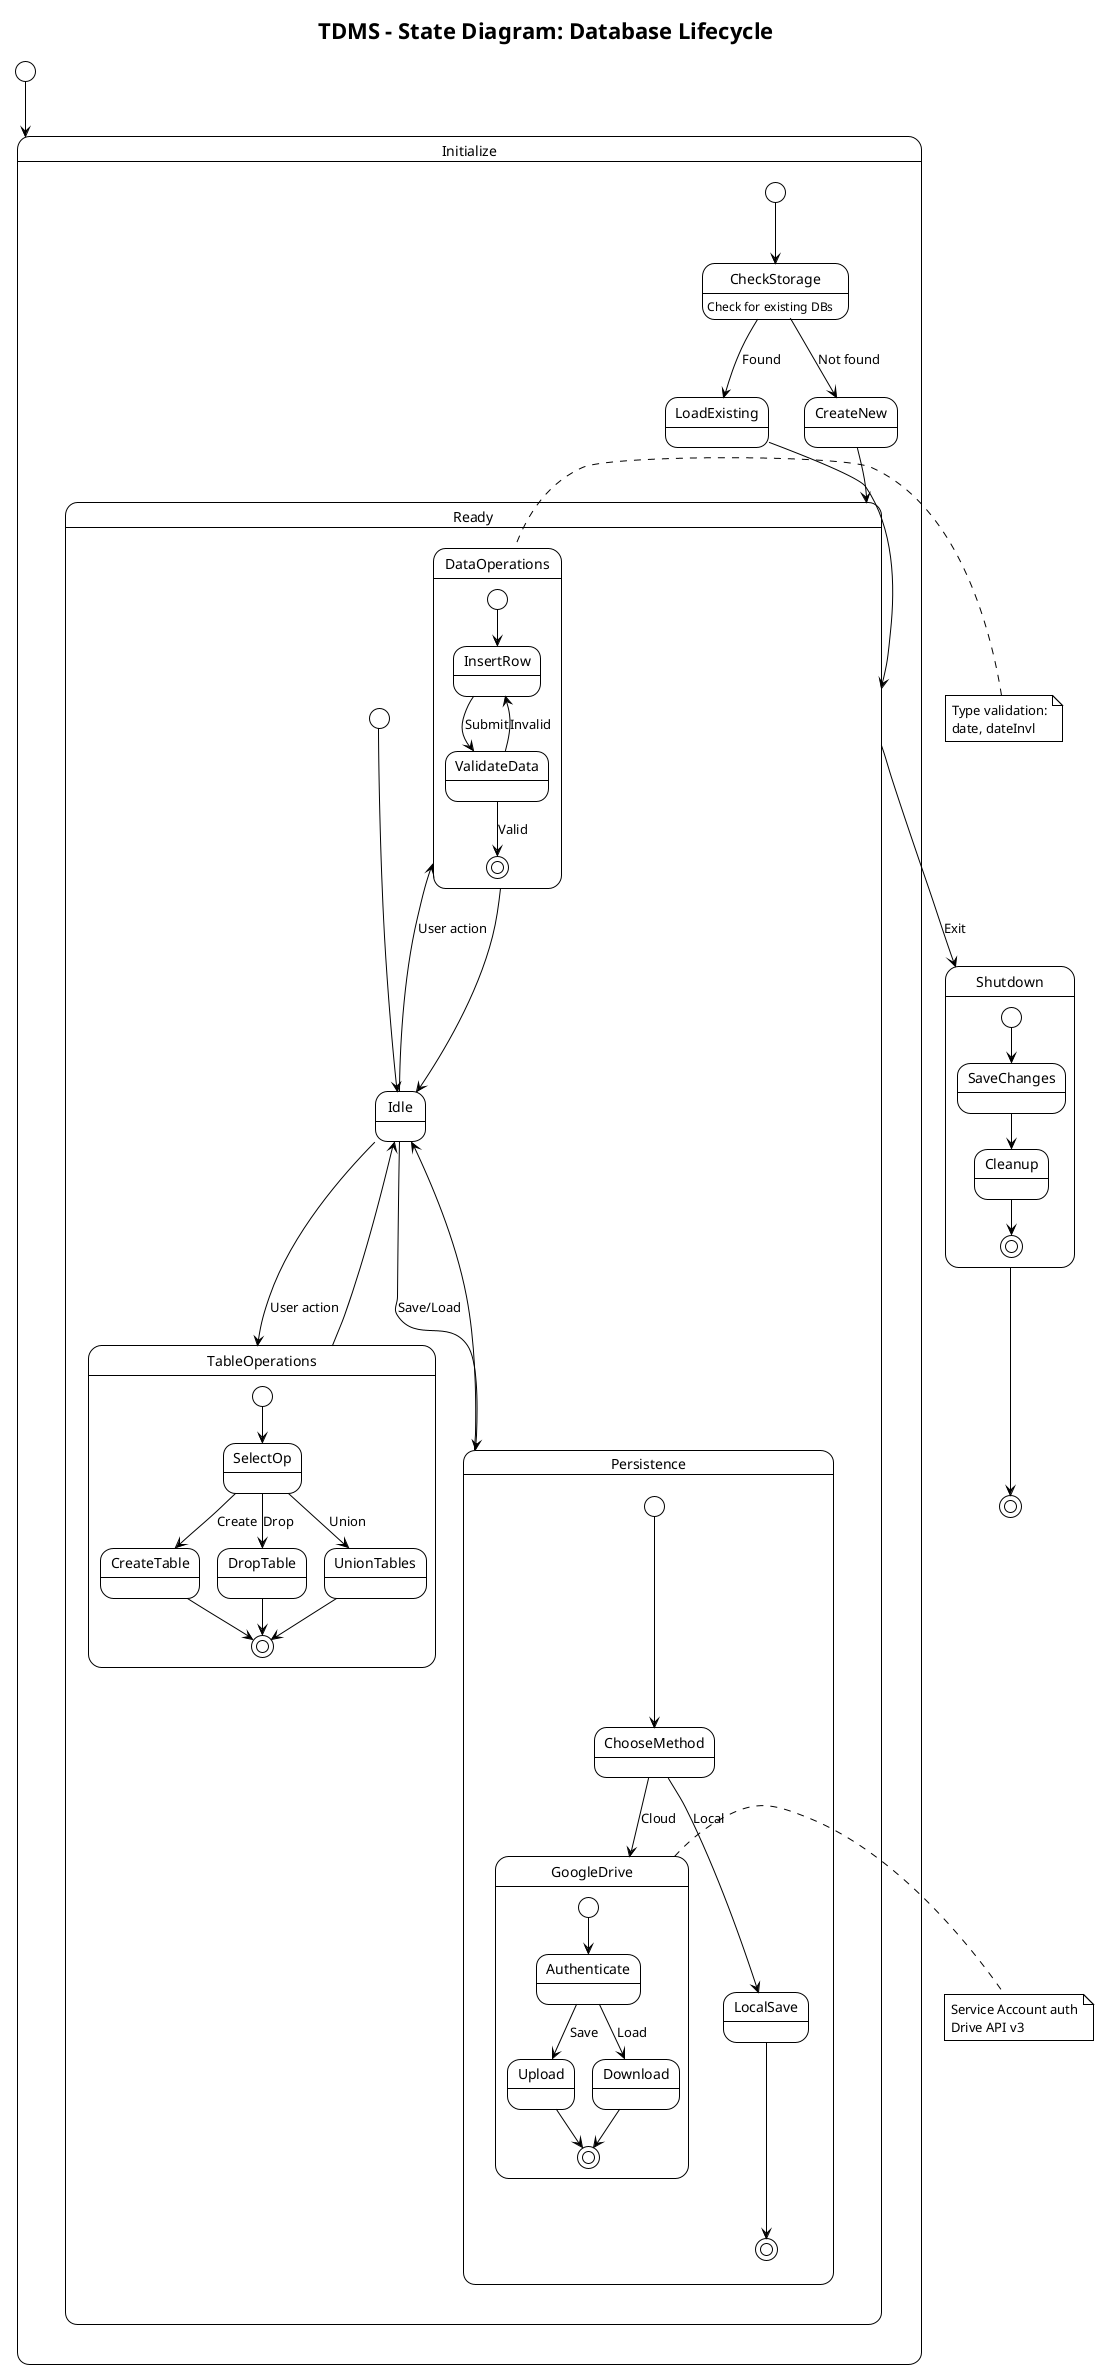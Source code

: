 @startuml state
!theme plain
title TDMS - State Diagram: Database Lifecycle

[*] --> Initialize

state Initialize {
  [*] --> CheckStorage
  CheckStorage : Check for existing DBs
  CheckStorage --> LoadExisting : Found
  CheckStorage --> CreateNew : Not found
  LoadExisting --> Ready
  CreateNew --> Ready
}

state Ready {
  [*] --> Idle
  
  Idle --> TableOperations : User action
  Idle --> DataOperations : User action
  Idle --> Persistence : Save/Load
  
  state TableOperations {
    [*] --> SelectOp
    SelectOp --> CreateTable : Create
    SelectOp --> DropTable : Drop
    SelectOp --> UnionTables : Union
    CreateTable --> [*]
    DropTable --> [*]
    UnionTables --> [*]
  }
  
  state DataOperations {
    [*] --> InsertRow
    InsertRow --> ValidateData : Submit
    ValidateData --> InsertRow : Invalid
    ValidateData --> [*] : Valid
  }
  
  state Persistence {
    [*] --> ChooseMethod
    ChooseMethod --> LocalSave : Local
    ChooseMethod --> GoogleDrive : Cloud
    
    state GoogleDrive {
      [*] --> Authenticate
      Authenticate --> Upload : Save
      Authenticate --> Download : Load
      Upload --> [*]
      Download --> [*]
    }
    
    LocalSave --> [*]
  }
  
  TableOperations --> Idle
  DataOperations --> Idle
  Persistence --> Idle
}

Ready --> Shutdown : Exit

state Shutdown {
  [*] --> SaveChanges
  SaveChanges --> Cleanup
  Cleanup --> [*]
}

Shutdown --> [*]

note right of GoogleDrive
  Service Account auth
  Drive API v3
end note

note left of DataOperations
  Type validation:
  date, dateInvl
end note

@enduml